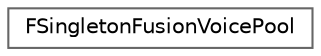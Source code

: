 digraph "Graphical Class Hierarchy"
{
 // INTERACTIVE_SVG=YES
 // LATEX_PDF_SIZE
  bgcolor="transparent";
  edge [fontname=Helvetica,fontsize=10,labelfontname=Helvetica,labelfontsize=10];
  node [fontname=Helvetica,fontsize=10,shape=box,height=0.2,width=0.4];
  rankdir="LR";
  Node0 [id="Node000000",label="FSingletonFusionVoicePool",height=0.2,width=0.4,color="grey40", fillcolor="white", style="filled",URL="$d3/d6c/classFSingletonFusionVoicePool.html",tooltip=" "];
}
